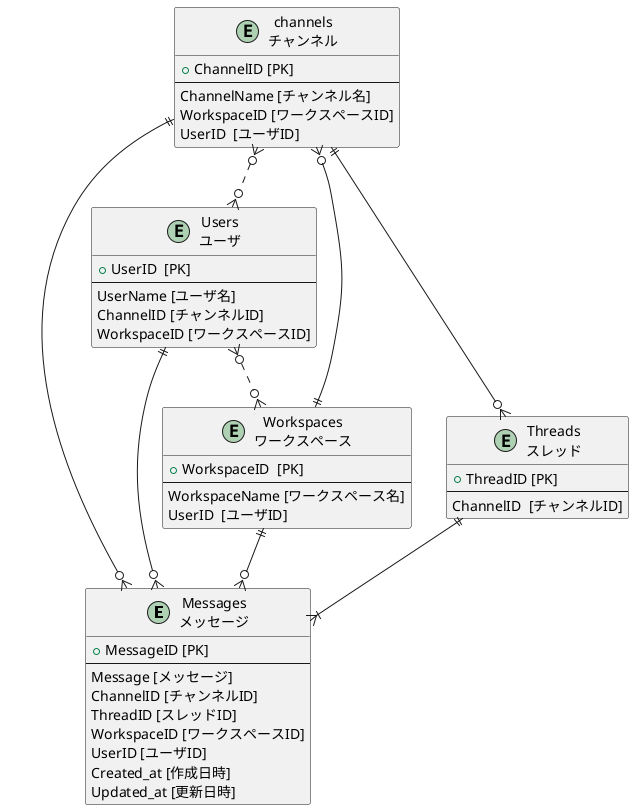 @startuml tables
entity messages as "Messages\nメッセージ" {
  + MessageID [PK]
  --
  Message [メッセージ]
  ChannelID [チャンネルID]
  ThreadID [スレッドID]
  WorkspaceID [ワークスペースID]
  UserID [ユーザID]
  Created_at [作成日時]
  Updated_at [更新日時]
}

entity channels as "channels\nチャンネル" {
  + ChannelID [PK]
  --
  ChannelName [チャンネル名]
  WorkspaceID [ワークスペースID]
  UserID  [ユーザID]
}

entity users as "Users\nユーザ" {
  + UserID  [PK]
  --
  UserName [ユーザ名]
  ChannelID [チャンネルID]
  WorkspaceID [ワークスペースID]
}

entity workspaces as "Workspaces\nワークスペース" {
  + WorkspaceID  [PK]
  --
  WorkspaceName [ワークスペース名]
  UserID  [ユーザID]
}


entity threads as "Threads\nスレッド"{
  + ThreadID [PK]
  --
  ChannelID  [チャンネルID]
}



users }o..o{ workspaces
channels }o..o{ users
users ||--o{ messages
channels ||--o{ messages
channels ||--o{ threads
threads ||--|{ messages
workspaces ||--o{ messages
workspaces ||--o{ channels
@enduml